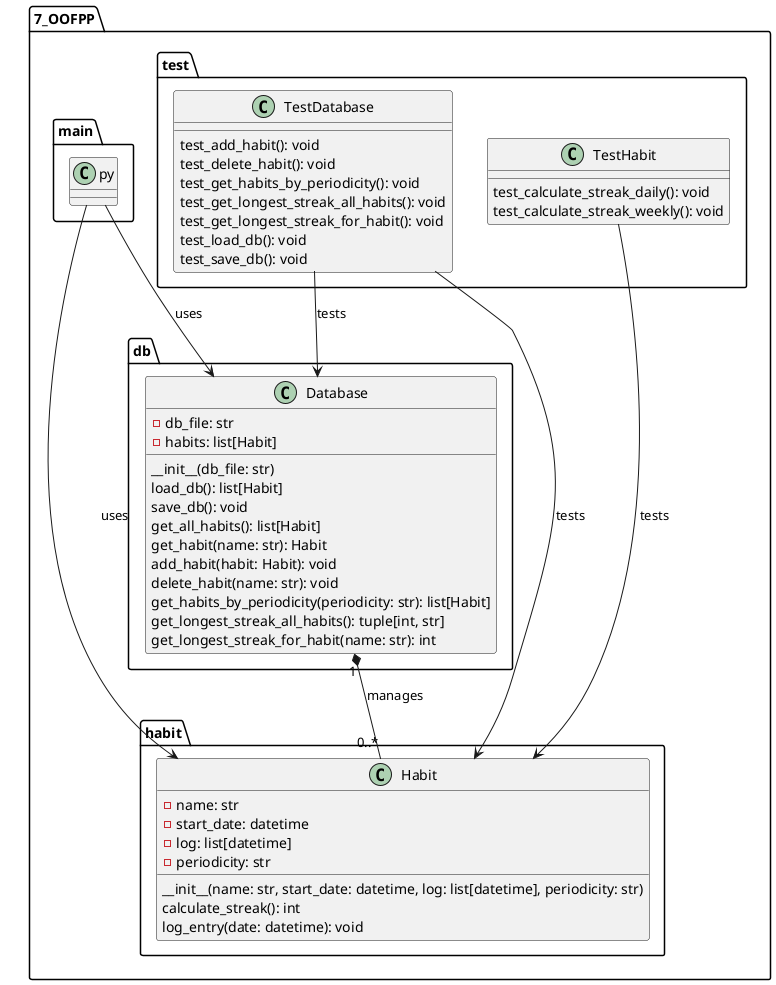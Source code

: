 @startuml
package "7_OOFPP" {
    package "habit" {
        class Habit {
            - name: str
            - start_date: datetime
            - log: list[datetime]
            - periodicity: str
            __init__(name: str, start_date: datetime, log: list[datetime], periodicity: str)
            calculate_streak(): int
            log_entry(date: datetime): void
        }
    }

    package "db" {
        class Database {
            - db_file: str
            - habits: list[Habit]
            __init__(db_file: str)
            load_db(): list[Habit]
            save_db(): void
            get_all_habits(): list[Habit]
            get_habit(name: str): Habit
            add_habit(habit: Habit): void
            delete_habit(name: str): void
            get_habits_by_periodicity(periodicity: str): list[Habit]
            get_longest_streak_all_habits(): tuple[int, str]
            get_longest_streak_for_habit(name: str): int
        }
    }

    package "test" {
        class TestHabit {
            test_calculate_streak_daily(): void
            test_calculate_streak_weekly(): void
        }

        class TestDatabase {
            test_add_habit(): void
            test_delete_habit(): void
            test_get_habits_by_periodicity(): void
            test_get_longest_streak_all_habits(): void
            test_get_longest_streak_for_habit(): void
            test_load_db(): void
            test_save_db(): void
        }
    }

    main.py -down-> Habit : uses
    main.py -down-> Database : uses

    TestHabit -down-> Habit : tests
    TestDatabase -down-> Database : tests
    TestDatabase -down-> Habit : tests

    Database "1" *-down- "0..*" Habit : manages
}
@enduml
